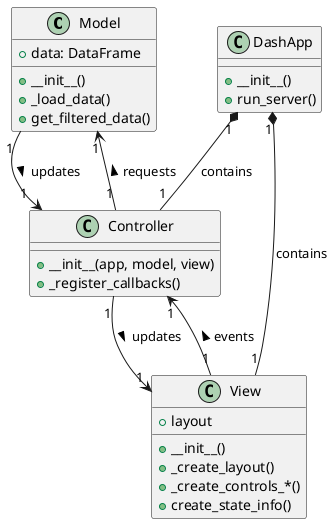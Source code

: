 @startuml DetailedChoroplethMVC

class Model {
  + data: DataFrame
  + __init__()
  + _load_data()
  + get_filtered_data()
}

class View {
  + layout
  + __init__()
  + _create_layout()
  + _create_controls_*()
  + create_state_info()
}

class Controller {
  + __init__(app, model, view)
  + _register_callbacks()
}

class DashApp {
  + __init__()
  + run_server()
}

Model "1" --> "1" Controller : updates >
View "1" --> "1" Controller : events >
Controller "1" --> "1" Model : requests >
Controller "1" --> "1" View : updates >
DashApp "1" *-- "1" View : contains
DashApp "1" *-- "1" Controller : contains

@enduml